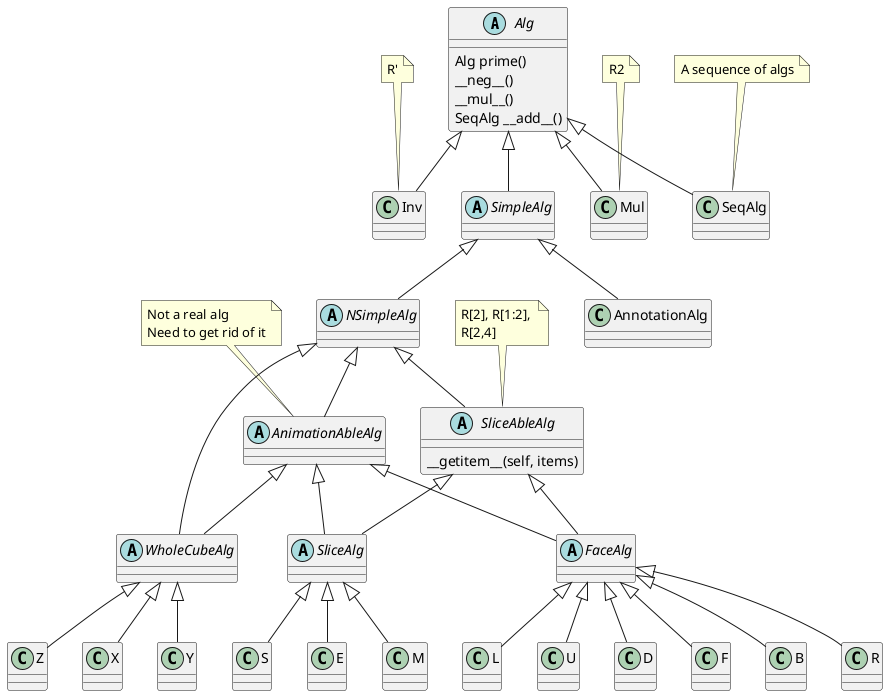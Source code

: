 @startuml
'https://plantuml.com/class-diagram

abstract class Alg {
    Alg prime()
    __neg__()
    __mul__()
    SeqAlg __add__()
}

abstract class SimpleAlg
abstract class NSimpleAlg

abstract class AnimationAbleAlg
note top of AnimationAbleAlg: Not a real alg\nNeed to get rid of it

abstract class SliceAbleAlg {
    __getitem__(self, items)
}
abstract class FaceAlg
abstract class SliceAlg
abstract class WholeCubeAlg

Alg  <|--  SimpleAlg
SimpleAlg  <|--  NSimpleAlg
SimpleAlg  <|--  AnnotationAlg
NSimpleAlg  <|--  AnimationAbleAlg
NSimpleAlg  <|--  SliceAbleAlg

Alg  <|--  Inv
Alg  <|--  Mul
note top of Inv: R'
note top of Mul: R2

SliceAbleAlg  <|--  FaceAlg
AnimationAbleAlg  <|--  FaceAlg

note top of SliceAbleAlg: R[2], R[1:2], \nR[2,4]

SliceAbleAlg  <|--  SliceAlg
AnimationAbleAlg  <|--  SliceAlg

NSimpleAlg  <|--  WholeCubeAlg
AnimationAbleAlg  <|--  WholeCubeAlg

FaceAlg <|-- U
FaceAlg <|-- D
FaceAlg <|-- F
FaceAlg <|-- B
FaceAlg <|-- R
FaceAlg <|-- L

together  {
SliceAlg <|-- M
SliceAlg <|-- E
SliceAlg <|-- S
}

WholeCubeAlg <|-- X
WholeCubeAlg <|-- Y
WholeCubeAlg <|-- Z

Alg <|-- SeqAlg

note top of SeqAlg: A sequence of algs


@enduml